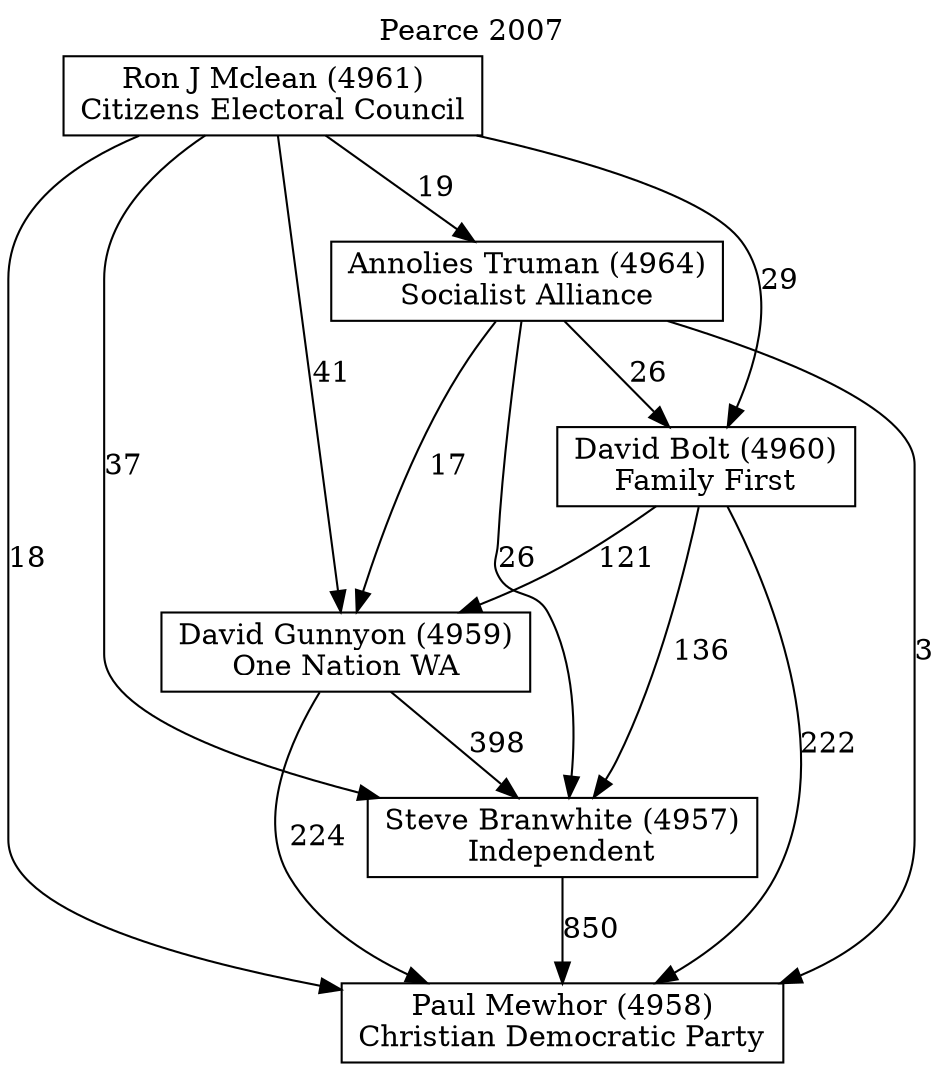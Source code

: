 // House preference flow
digraph "Paul Mewhor (4958)_Pearce_2007" {
	graph [label="Pearce 2007" labelloc=t mclimit=2]
	node [shape=box]
	"Paul Mewhor (4958)" [label="Paul Mewhor (4958)
Christian Democratic Party"]
	"Steve Branwhite (4957)" [label="Steve Branwhite (4957)
Independent"]
	"David Gunnyon (4959)" [label="David Gunnyon (4959)
One Nation WA"]
	"David Bolt (4960)" [label="David Bolt (4960)
Family First"]
	"Annolies Truman (4964)" [label="Annolies Truman (4964)
Socialist Alliance"]
	"Ron J Mclean (4961)" [label="Ron J Mclean (4961)
Citizens Electoral Council"]
	"Steve Branwhite (4957)" -> "Paul Mewhor (4958)" [label=850]
	"David Gunnyon (4959)" -> "Steve Branwhite (4957)" [label=398]
	"David Bolt (4960)" -> "David Gunnyon (4959)" [label=121]
	"Annolies Truman (4964)" -> "David Bolt (4960)" [label=26]
	"Ron J Mclean (4961)" -> "Annolies Truman (4964)" [label=19]
	"David Gunnyon (4959)" -> "Paul Mewhor (4958)" [label=224]
	"David Bolt (4960)" -> "Paul Mewhor (4958)" [label=222]
	"Annolies Truman (4964)" -> "Paul Mewhor (4958)" [label=3]
	"Ron J Mclean (4961)" -> "Paul Mewhor (4958)" [label=18]
	"Ron J Mclean (4961)" -> "David Bolt (4960)" [label=29]
	"Annolies Truman (4964)" -> "David Gunnyon (4959)" [label=17]
	"Ron J Mclean (4961)" -> "David Gunnyon (4959)" [label=41]
	"David Bolt (4960)" -> "Steve Branwhite (4957)" [label=136]
	"Annolies Truman (4964)" -> "Steve Branwhite (4957)" [label=26]
	"Ron J Mclean (4961)" -> "Steve Branwhite (4957)" [label=37]
}
